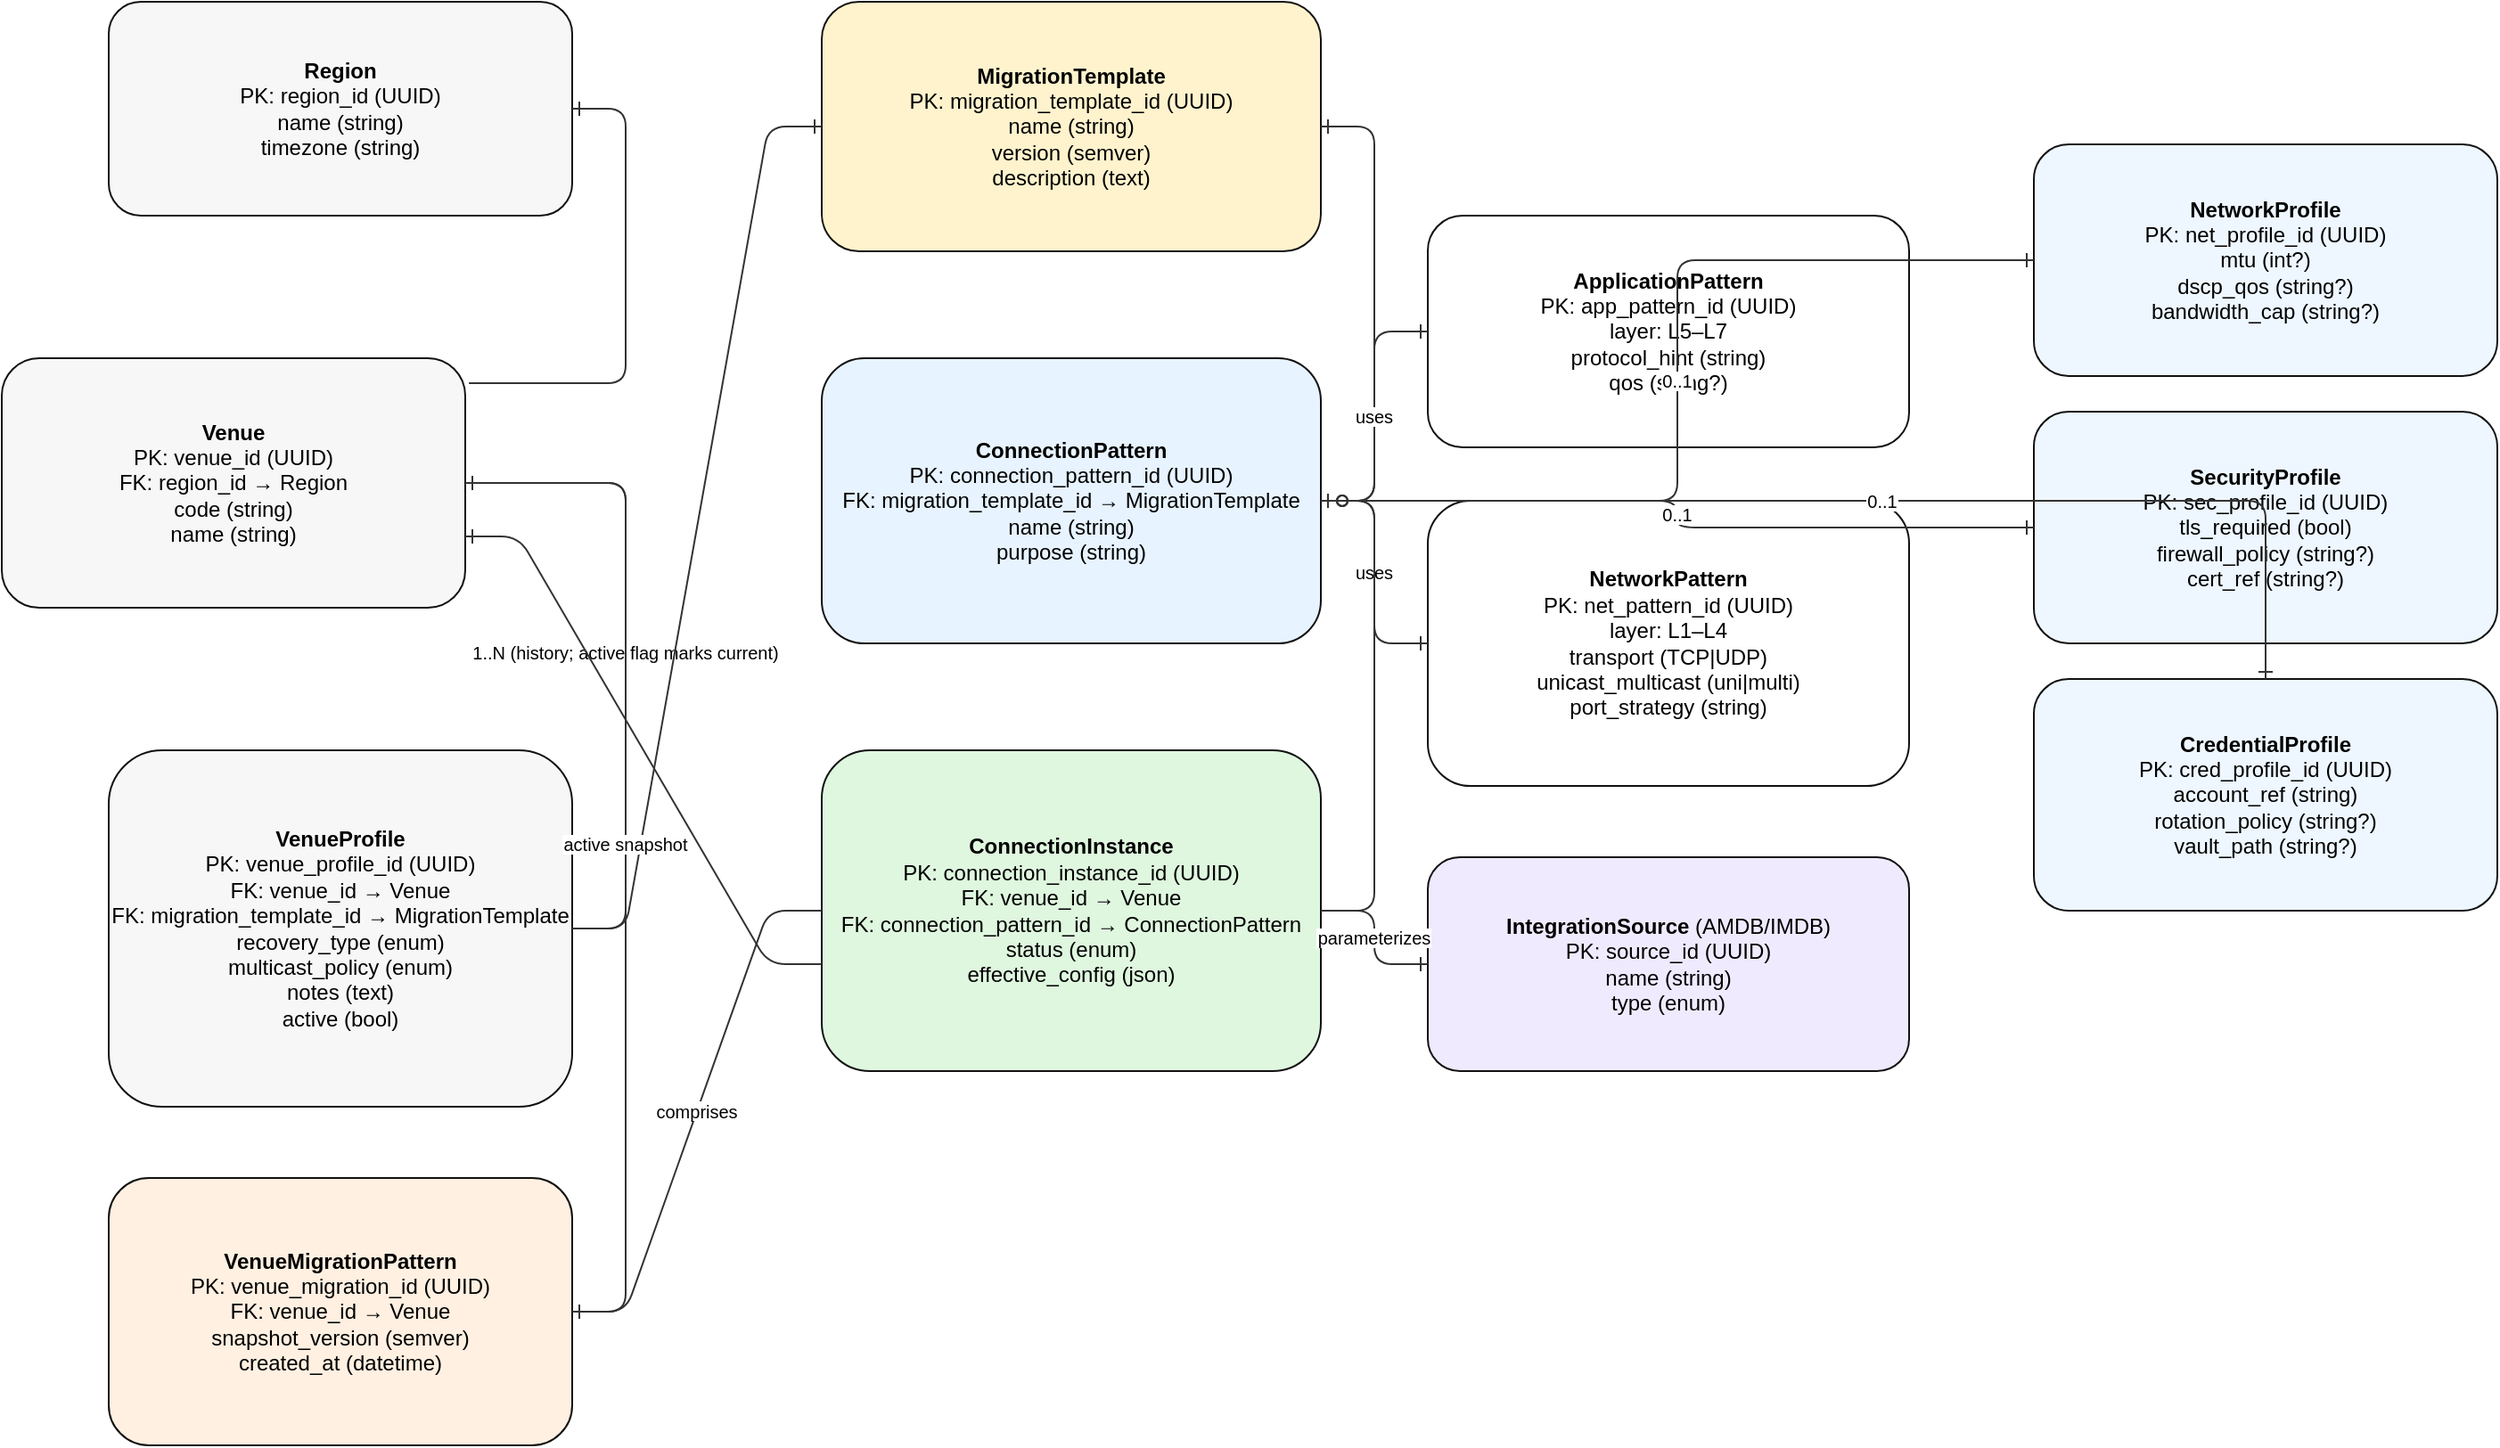 <mxfile version="28.2.8" pages="2">
  <diagram id="erdPage" name="ERD – Venue Migration Pattern Model">
    <mxGraphModel dx="1850" dy="834" grid="1" gridSize="10" guides="1" tooltips="1" connect="1" arrows="1" fold="1" page="1" pageScale="1" pageWidth="2200" pageHeight="1400" math="0" shadow="0">
      <root>
        <mxCell id="0" />
        <mxCell id="1" parent="0" />
        <mxCell id="region" value="&lt;b&gt;Region&lt;/b&gt;&lt;br/&gt;PK: region_id (UUID)&lt;br/&gt;name (string)&lt;br/&gt;timezone (string)" style="whiteSpace=wrap;html=1;rounded=1;strokeColor=#111111;fillColor=#f7f7f7;fontSize=12;" parent="1" vertex="1">
          <mxGeometry x="120" y="140" width="260" height="120" as="geometry" />
        </mxCell>
        <mxCell id="venue" value="&lt;b&gt;Venue&lt;/b&gt;&lt;br/&gt;PK: venue_id (UUID)&lt;br/&gt;FK: region_id → Region&lt;br/&gt;code (string)&lt;br/&gt;name (string)" style="whiteSpace=wrap;html=1;rounded=1;strokeColor=#111111;fillColor=#f7f7f7;fontSize=12;" parent="1" vertex="1">
          <mxGeometry x="60" y="340" width="260" height="140" as="geometry" />
        </mxCell>
        <mxCell id="venueProfile" value="&lt;b&gt;VenueProfile&lt;/b&gt;&lt;br/&gt;PK: venue_profile_id (UUID)&lt;br/&gt;FK: venue_id → Venue&lt;br/&gt;FK: migration_template_id → MigrationTemplate&lt;br/&gt;recovery_type (enum)&lt;br/&gt;multicast_policy (enum)&lt;br/&gt;notes (text)&lt;br/&gt;active (bool)" style="whiteSpace=wrap;html=1;rounded=1;strokeColor=#111111;fillColor=#f7f7f7;fontSize=12;" parent="1" vertex="1">
          <mxGeometry x="120" y="560" width="260" height="200" as="geometry" />
        </mxCell>
        <mxCell id="template" value="&lt;b&gt;MigrationTemplate&lt;/b&gt;&lt;br/&gt;PK: migration_template_id (UUID)&lt;br/&gt;name (string)&lt;br/&gt;version (semver)&lt;br/&gt;description (text)" style="whiteSpace=wrap;html=1;rounded=1;strokeColor=#111111;fillColor=#fff3cd;fontSize=12;" parent="1" vertex="1">
          <mxGeometry x="520" y="140" width="280" height="140" as="geometry" />
        </mxCell>
        <mxCell id="connPattern" value="&lt;b&gt;ConnectionPattern&lt;/b&gt;&lt;br/&gt;PK: connection_pattern_id (UUID)&lt;br/&gt;FK: migration_template_id → MigrationTemplate&lt;br/&gt;name (string)&lt;br/&gt;purpose (string)" style="whiteSpace=wrap;html=1;rounded=1;strokeColor=#111111;fillColor=#e7f3ff;fontSize=12;" parent="1" vertex="1">
          <mxGeometry x="520" y="340" width="280" height="160" as="geometry" />
        </mxCell>
        <mxCell id="appPattern" value="&lt;b&gt;ApplicationPattern&lt;/b&gt;&lt;br/&gt;PK: app_pattern_id (UUID)&lt;br/&gt;layer: L5–L7&lt;br/&gt;protocol_hint (string)&lt;br/&gt;qos (string?)" style="whiteSpace=wrap;html=1;rounded=1;strokeColor=#111111;fillColor=#ffffff;fontSize=12;" parent="1" vertex="1">
          <mxGeometry x="860" y="260" width="270" height="130" as="geometry" />
        </mxCell>
        <mxCell id="netPattern" value="&lt;b&gt;NetworkPattern&lt;/b&gt;&lt;br/&gt;PK: net_pattern_id (UUID)&lt;br/&gt;layer: L1–L4&lt;br/&gt;transport (TCP|UDP)&lt;br/&gt;unicast_multicast (uni|multi)&lt;br/&gt;port_strategy (string)" style="whiteSpace=wrap;html=1;rounded=1;strokeColor=#111111;fillColor=#ffffff;fontSize=12;" parent="1" vertex="1">
          <mxGeometry x="860" y="420" width="270" height="160" as="geometry" />
        </mxCell>
        <mxCell id="netProfile" value="&lt;b&gt;NetworkProfile&lt;/b&gt;&lt;br/&gt;PK: net_profile_id (UUID)&lt;br/&gt;mtu (int?)&lt;br/&gt;dscp_qos (string?)&lt;br/&gt;bandwidth_cap (string?)" style="whiteSpace=wrap;html=1;rounded=1;strokeColor=#111111;fillColor=#eef7ff;fontSize=12;" parent="1" vertex="1">
          <mxGeometry x="1200" y="220" width="260" height="130" as="geometry" />
        </mxCell>
        <mxCell id="secProfile" value="&lt;b&gt;SecurityProfile&lt;/b&gt;&lt;br/&gt;PK: sec_profile_id (UUID)&lt;br/&gt;tls_required (bool)&lt;br/&gt;firewall_policy (string?)&lt;br/&gt;cert_ref (string?)" style="whiteSpace=wrap;html=1;rounded=1;strokeColor=#111111;fillColor=#eef7ff;fontSize=12;" parent="1" vertex="1">
          <mxGeometry x="1200" y="370" width="260" height="130" as="geometry" />
        </mxCell>
        <mxCell id="credProfile" value="&lt;b&gt;CredentialProfile&lt;/b&gt;&lt;br/&gt;PK: cred_profile_id (UUID)&lt;br/&gt;account_ref (string)&lt;br/&gt;rotation_policy (string?)&lt;br/&gt;vault_path (string?)" style="whiteSpace=wrap;html=1;rounded=1;strokeColor=#111111;fillColor=#eef7ff;fontSize=12;" parent="1" vertex="1">
          <mxGeometry x="1200" y="520" width="260" height="130" as="geometry" />
        </mxCell>
        <mxCell id="connInstance" value="&lt;b&gt;ConnectionInstance&lt;/b&gt;&lt;br/&gt;PK: connection_instance_id (UUID)&lt;br/&gt;FK: venue_id → Venue&lt;br/&gt;FK: connection_pattern_id → ConnectionPattern&lt;br/&gt;status (enum)&lt;br/&gt;effective_config (json)" style="whiteSpace=wrap;html=1;rounded=1;strokeColor=#111111;fillColor=#dff7df;fontSize=12;" parent="1" vertex="1">
          <mxGeometry x="520" y="560" width="280" height="180" as="geometry" />
        </mxCell>
        <mxCell id="source" value="&lt;b&gt;IntegrationSource&lt;/b&gt; (AMDB/IMDB)&lt;br/&gt;PK: source_id (UUID)&lt;br/&gt;name (string)&lt;br/&gt;type (enum)" style="whiteSpace=wrap;html=1;rounded=1;strokeColor=#111111;fillColor=#f0eaff;fontSize=12;" parent="1" vertex="1">
          <mxGeometry x="860" y="620" width="270" height="120" as="geometry" />
        </mxCell>
        <mxCell id="venueMig" value="&lt;b&gt;VenueMigrationPattern&lt;/b&gt;&lt;br/&gt;PK: venue_migration_id (UUID)&lt;br/&gt;FK: venue_id → Venue&lt;br/&gt;snapshot_version (semver)&lt;br/&gt;created_at (datetime)" style="whiteSpace=wrap;html=1;rounded=1;strokeColor=#111111;fillColor=#fff0e1;fontSize=12;" parent="1" vertex="1">
          <mxGeometry x="120" y="800" width="260" height="150" as="geometry" />
        </mxCell>
        <mxCell id="edge_region_venue" style="edgeStyle=entityRelationEdgeStyle;endArrow=ERcrowfootMany;startArrow=ERone;startFill=0;endFill=0;strokeColor=#333333;fontSize=11;entryX=1.008;entryY=0.1;entryDx=0;entryDy=0;entryPerimeter=0;" parent="1" source="region" target="venue" edge="1">
          <mxGeometry relative="1" as="geometry" />
        </mxCell>
        <mxCell id="edge_venue_profile" value="1..N (history; active flag marks current)" style="edgeStyle=entityRelationEdgeStyle;startArrow=ERone;endArrow=ERcrowfootMany;startFill=0;endFill=0;strokeColor=#333333;fontSize=10;" parent="1" source="venue" target="venueProfile" edge="1">
          <mxGeometry relative="1" as="geometry" />
        </mxCell>
        <mxCell id="edge_template_profile" style="edgeStyle=entityRelationEdgeStyle;startArrow=ERone;endArrow=ERcrowfootMany;startFill=0;endFill=0;strokeColor=#333333;" parent="1" source="template" target="venueProfile" edge="1">
          <mxGeometry relative="1" as="geometry" />
        </mxCell>
        <mxCell id="edge_template_patterns" style="edgeStyle=entityRelationEdgeStyle;startArrow=ERone;endArrow=ERcrowfootMany;startFill=0;endFill=0;strokeColor=#333333;" parent="1" source="template" target="connPattern" edge="1">
          <mxGeometry relative="1" as="geometry" />
        </mxCell>
        <mxCell id="edge_cp_app" value="uses" style="edgeStyle=orthogonalEdgeStyle;startArrow=ERone;endArrow=ERone;startFill=0;endFill=0;strokeColor=#333333;fontSize=10;" parent="1" source="connPattern" target="appPattern" edge="1">
          <mxGeometry relative="1" as="geometry" />
        </mxCell>
        <mxCell id="edge_cp_net" value="uses" style="edgeStyle=orthogonalEdgeStyle;startArrow=ERone;endArrow=ERone;startFill=0;endFill=0;strokeColor=#333333;fontSize=10;" parent="1" source="connPattern" target="netPattern" edge="1">
          <mxGeometry relative="1" as="geometry" />
        </mxCell>
        <mxCell id="edge_cp_netprof" value="0..1" style="edgeStyle=orthogonalEdgeStyle;startArrow=ERzeroToOne;endArrow=ERone;startFill=0;endFill=0;strokeColor=#333333;fontSize=10;" parent="1" source="connPattern" target="netProfile" edge="1">
          <mxGeometry relative="1" as="geometry" />
        </mxCell>
        <mxCell id="edge_cp_secprof" value="0..1" style="edgeStyle=orthogonalEdgeStyle;startArrow=ERzeroToOne;endArrow=ERone;startFill=0;endFill=0;strokeColor=#333333;fontSize=10;" parent="1" source="connPattern" target="secProfile" edge="1">
          <mxGeometry relative="1" as="geometry" />
        </mxCell>
        <mxCell id="edge_cp_credprof" value="0..1" style="edgeStyle=orthogonalEdgeStyle;startArrow=ERzeroToOne;endArrow=ERone;startFill=0;endFill=0;strokeColor=#333333;fontSize=10;" parent="1" source="connPattern" target="credProfile" edge="1">
          <mxGeometry relative="1" as="geometry" />
        </mxCell>
        <mxCell id="edge_venue_instance" style="edgeStyle=entityRelationEdgeStyle;startArrow=ERone;endArrow=ERcrowfootMany;startFill=0;endFill=0;strokeColor=#333333;" parent="1" edge="1">
          <mxGeometry relative="1" as="geometry">
            <mxPoint x="320" y="440" as="sourcePoint" />
            <mxPoint x="520" y="680" as="targetPoint" />
          </mxGeometry>
        </mxCell>
        <mxCell id="edge_cp_instance" style="edgeStyle=entityRelationEdgeStyle;startArrow=ERone;endArrow=ERcrowfootMany;startFill=0;endFill=0;strokeColor=#333333;" parent="1" source="connPattern" target="connInstance" edge="1">
          <mxGeometry relative="1" as="geometry" />
        </mxCell>
        <mxCell id="edge_source_instance" value="parameterizes" style="edgeStyle=entityRelationEdgeStyle;startArrow=ERone;endArrow=ERcrowfootMany;startFill=0;endFill=0;strokeColor=#333333;fontSize=10;" parent="1" source="source" target="connInstance" edge="1">
          <mxGeometry relative="1" as="geometry" />
        </mxCell>
        <mxCell id="edge_venue_vmig" value="active snapshot" style="edgeStyle=entityRelationEdgeStyle;startArrow=ERone;endArrow=ERone;startFill=0;endFill=0;strokeColor=#333333;fontSize=10;" parent="1" source="venue" target="venueMig" edge="1">
          <mxGeometry relative="1" as="geometry" />
        </mxCell>
        <mxCell id="edge_vmig_instances" value="comprises" style="edgeStyle=entityRelationEdgeStyle;startArrow=ERone;endArrow=ERcrowfootMany;startFill=0;endFill=0;strokeColor=#333333;fontSize=10;" parent="1" source="venueMig" target="connInstance" edge="1">
          <mxGeometry relative="1" as="geometry" />
        </mxCell>
      </root>
    </mxGraphModel>
  </diagram>
  <diagram id="lifecyclePage" name="Lifecycle – Design to Audit">
    <mxGraphModel dx="1400" dy="900" grid="1" gridSize="10" page="1" pageScale="1" pageWidth="2200" pageHeight="1400">
      <root>
        <mxCell id="lc0" />
        <mxCell id="lc1" parent="lc0" />
        <mxCell id="actor_arch" value="&lt;b&gt;Architect&lt;/b&gt;" style="rounded=1;whiteSpace=wrap;html=1;strokeColor=#111111;fillColor=#f7f7f7;" vertex="1" parent="lc1">
          <mxGeometry x="120" y="160" width="220" height="80" as="geometry" />
        </mxCell>
        <mxCell id="obj_template" value="&lt;b&gt;MigrationTemplate&lt;/b&gt;&lt;br/&gt;Design (select patterns &amp;amp; profiles)" style="rounded=1;whiteSpace=wrap;html=1;strokeColor=#111111;fillColor=#fff3cd;" vertex="1" parent="lc1">
          <mxGeometry x="420" y="140" width="300" height="120" as="geometry" />
        </mxCell>
        <mxCell id="obj_patterns" value="&lt;b&gt;ConnectionPattern(s)&lt;/b&gt;&lt;br/&gt;Reference App/Net patterns" style="rounded=1;whiteSpace=wrap;html=1;strokeColor=#111111;fillColor=#e7f3ff;" vertex="1" parent="lc1">
          <mxGeometry x="780" y="140" width="300" height="120" as="geometry" />
        </mxCell>
        <mxCell id="obj_operator" value="&lt;b&gt;Operator / CI-CD&lt;/b&gt;&lt;br/&gt;Apply for Venue (via VenueProfile)" style="rounded=1;whiteSpace=wrap;html=1;strokeColor=#111111;fillColor=#f0fff0;" vertex="1" parent="lc1">
          <mxGeometry x="420" y="340" width="300" height="120" as="geometry" />
        </mxCell>
        <mxCell id="obj_integration" value="&lt;b&gt;Integration&lt;/b&gt;&lt;br/&gt;(AMDB / IMDB)" style="rounded=1;whiteSpace=wrap;html=1;strokeColor=#111111;fillColor=#f0eaff;" vertex="1" parent="lc1">
          <mxGeometry x="780" y="340" width="300" height="120" as="geometry" />
        </mxCell>
        <mxCell id="obj_instance" value="&lt;b&gt;ConnectionInstance(s)&lt;/b&gt;&lt;br/&gt;Parameterized &amp;amp; applied" style="rounded=1;whiteSpace=wrap;html=1;strokeColor=#111111;fillColor=#dff7df;" vertex="1" parent="lc1">
          <mxGeometry x="1140" y="340" width="300" height="120" as="geometry" />
        </mxCell>
        <mxCell id="obj_dashboard" value="&lt;b&gt;MigrationDashboard&lt;/b&gt;&lt;br/&gt;Status / Phases" style="rounded=1;whiteSpace=wrap;html=1;strokeColor=#111111;fillColor=#eef7ff;" vertex="1" parent="lc1">
          <mxGeometry x="1500" y="320" width="300" height="120" as="geometry" />
        </mxCell>
        <mxCell id="obj_audit" value="&lt;b&gt;Audit Log&lt;/b&gt;&lt;br/&gt;Evidence (who/when/what/diff)" style="rounded=1;whiteSpace=wrap;html=1;strokeColor=#111111;fillColor=#fff0e1;" vertex="1" parent="lc1">
          <mxGeometry x="1500" y="500" width="300" height="120" as="geometry" />
        </mxCell>
        <!-- Arrows -->
        <mxCell id="lc_e1" value="Design" style="endArrow=block;strokeColor=#333333;" edge="1" parent="lc1" source="actor_arch" target="obj_template">
          <mxGeometry relative="1" as="geometry" />
        </mxCell>
        <mxCell id="lc_e2" value="References" style="endArrow=block;strokeColor=#333333;" edge="1" parent="lc1" source="obj_template" target="obj_patterns">
          <mxGeometry relative="1" as="geometry" />
        </mxCell>
        <mxCell id="lc_e3" value="Apply for Venue" style="endArrow=block;strokeColor=#333333;" edge="1" parent="lc1" source="actor_arch" target="obj_operator">
          <mxGeometry relative="1" as="geometry" />
        </mxCell>
        <mxCell id="lc_e4" value="Fetch metadata" style="endArrow=block;strokeColor=#333333;" edge="1" parent="lc1" source="obj_operator" target="obj_integration">
          <mxGeometry relative="1" as="geometry" />
        </mxCell>
        <mxCell id="lc_e5" value="Normalized data" style="endArrow=block;strokeColor=#333333;" edge="1" parent="lc1" source="obj_integration" target="obj_operator">
          <mxGeometry relative="1" as="geometry" />
        </mxCell>
        <mxCell id="lc_e6" value="Create &amp; reconcile" style="endArrow=block;strokeColor=#333333;" edge="1" parent="lc1" source="obj_operator" target="obj_instance">
          <mxGeometry relative="1" as="geometry" />
        </mxCell>
        <mxCell id="lc_e7" value="Status / Phase" style="endArrow=block;strokeColor=#333333;" edge="1" parent="lc1" source="obj_instance" target="obj_dashboard">
          <mxGeometry relative="1" as="geometry" />
        </mxCell>
        <mxCell id="lc_e8" value="Evidence" style="endArrow=block;strokeColor=#333333;" edge="1" parent="lc1" source="obj_operator" target="obj_audit">
          <mxGeometry relative="1" as="geometry" />
        </mxCell>
        <mxCell id="lc_e9" value="Final spec/outcome" style="endArrow=block;strokeColor=#333333;" edge="1" parent="lc1" source="obj_instance" target="obj_audit">
          <mxGeometry relative="1" as="geometry" />
        </mxCell>
      </root>
    </mxGraphModel>
  </diagram>
</mxfile>
